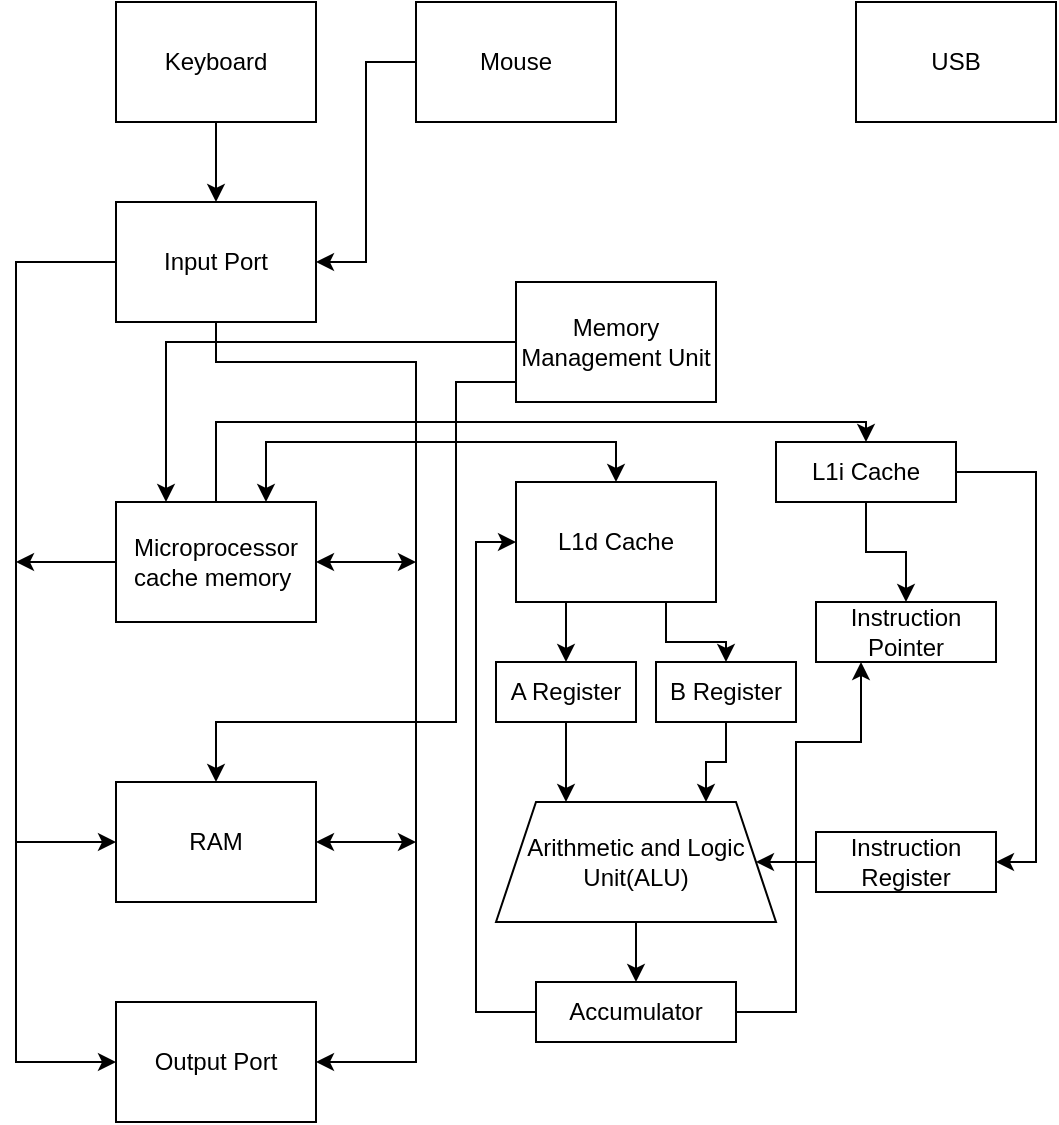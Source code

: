 <mxfile version="15.2.9" type="github"><diagram id="N70Tv98fFLS6fBOfF2Ph" name="Page-1"><mxGraphModel dx="1422" dy="762" grid="1" gridSize="10" guides="1" tooltips="1" connect="1" arrows="1" fold="1" page="1" pageScale="1" pageWidth="827" pageHeight="1169" math="0" shadow="0"><root><mxCell id="0"/><mxCell id="1" parent="0"/><mxCell id="Xjvaw3fP1DeQKOh4BndI-6" style="edgeStyle=orthogonalEdgeStyle;rounded=0;orthogonalLoop=1;jettySize=auto;html=1;entryX=0.5;entryY=0;entryDx=0;entryDy=0;" edge="1" parent="1" source="Xjvaw3fP1DeQKOh4BndI-1" target="Xjvaw3fP1DeQKOh4BndI-5"><mxGeometry relative="1" as="geometry"/></mxCell><mxCell id="Xjvaw3fP1DeQKOh4BndI-1" value="Keyboard" style="rounded=0;whiteSpace=wrap;html=1;" vertex="1" parent="1"><mxGeometry x="70" y="20" width="100" height="60" as="geometry"/></mxCell><mxCell id="Xjvaw3fP1DeQKOh4BndI-7" style="edgeStyle=orthogonalEdgeStyle;rounded=0;orthogonalLoop=1;jettySize=auto;html=1;entryX=1;entryY=0.5;entryDx=0;entryDy=0;" edge="1" parent="1" source="Xjvaw3fP1DeQKOh4BndI-2" target="Xjvaw3fP1DeQKOh4BndI-5"><mxGeometry relative="1" as="geometry"/></mxCell><mxCell id="Xjvaw3fP1DeQKOh4BndI-2" value="Mouse" style="rounded=0;whiteSpace=wrap;html=1;" vertex="1" parent="1"><mxGeometry x="220" y="20" width="100" height="60" as="geometry"/></mxCell><mxCell id="Xjvaw3fP1DeQKOh4BndI-3" value="USB" style="rounded=0;whiteSpace=wrap;html=1;" vertex="1" parent="1"><mxGeometry x="440" y="20" width="100" height="60" as="geometry"/></mxCell><mxCell id="Xjvaw3fP1DeQKOh4BndI-13" style="edgeStyle=orthogonalEdgeStyle;rounded=0;orthogonalLoop=1;jettySize=auto;html=1;exitX=0.5;exitY=1;exitDx=0;exitDy=0;entryX=1;entryY=0.5;entryDx=0;entryDy=0;" edge="1" parent="1" source="Xjvaw3fP1DeQKOh4BndI-5" target="Xjvaw3fP1DeQKOh4BndI-11"><mxGeometry relative="1" as="geometry"><mxPoint x="200" y="470" as="targetPoint"/><Array as="points"><mxPoint x="120" y="200"/><mxPoint x="220" y="200"/><mxPoint x="220" y="550"/></Array></mxGeometry></mxCell><mxCell id="Xjvaw3fP1DeQKOh4BndI-19" style="edgeStyle=orthogonalEdgeStyle;rounded=0;orthogonalLoop=1;jettySize=auto;html=1;entryX=0;entryY=0.5;entryDx=0;entryDy=0;" edge="1" parent="1" source="Xjvaw3fP1DeQKOh4BndI-5" target="Xjvaw3fP1DeQKOh4BndI-11"><mxGeometry relative="1" as="geometry"><mxPoint x="40" y="460" as="targetPoint"/><Array as="points"><mxPoint x="20" y="150"/><mxPoint x="20" y="550"/></Array></mxGeometry></mxCell><mxCell id="Xjvaw3fP1DeQKOh4BndI-5" value="Input Port" style="rounded=0;whiteSpace=wrap;html=1;" vertex="1" parent="1"><mxGeometry x="70" y="120" width="100" height="60" as="geometry"/></mxCell><mxCell id="Xjvaw3fP1DeQKOh4BndI-40" style="edgeStyle=orthogonalEdgeStyle;rounded=0;orthogonalLoop=1;jettySize=auto;html=1;entryX=0.5;entryY=0;entryDx=0;entryDy=0;" edge="1" parent="1" source="Xjvaw3fP1DeQKOh4BndI-9" target="Xjvaw3fP1DeQKOh4BndI-41"><mxGeometry relative="1" as="geometry"><mxPoint x="420" y="230" as="targetPoint"/><Array as="points"><mxPoint x="120" y="230"/><mxPoint x="445" y="230"/></Array></mxGeometry></mxCell><mxCell id="Xjvaw3fP1DeQKOh4BndI-9" value="Microprocessor cache memory&amp;nbsp;" style="rounded=0;whiteSpace=wrap;html=1;" vertex="1" parent="1"><mxGeometry x="70" y="270" width="100" height="60" as="geometry"/></mxCell><mxCell id="Xjvaw3fP1DeQKOh4BndI-10" value="RAM" style="rounded=0;whiteSpace=wrap;html=1;" vertex="1" parent="1"><mxGeometry x="70" y="410" width="100" height="60" as="geometry"/></mxCell><mxCell id="Xjvaw3fP1DeQKOh4BndI-11" value="Output Port" style="rounded=0;whiteSpace=wrap;html=1;" vertex="1" parent="1"><mxGeometry x="70" y="520" width="100" height="60" as="geometry"/></mxCell><mxCell id="Xjvaw3fP1DeQKOh4BndI-16" value="" style="endArrow=classic;startArrow=classic;html=1;exitX=1;exitY=0.5;exitDx=0;exitDy=0;" edge="1" parent="1" source="Xjvaw3fP1DeQKOh4BndI-9"><mxGeometry width="50" height="50" relative="1" as="geometry"><mxPoint x="170" y="300" as="sourcePoint"/><mxPoint x="220" y="300" as="targetPoint"/></mxGeometry></mxCell><mxCell id="Xjvaw3fP1DeQKOh4BndI-18" value="" style="endArrow=classic;startArrow=classic;html=1;exitX=1;exitY=0.5;exitDx=0;exitDy=0;" edge="1" parent="1" source="Xjvaw3fP1DeQKOh4BndI-10"><mxGeometry width="50" height="50" relative="1" as="geometry"><mxPoint x="170" y="390" as="sourcePoint"/><mxPoint x="220" y="440" as="targetPoint"/></mxGeometry></mxCell><mxCell id="Xjvaw3fP1DeQKOh4BndI-20" value="" style="endArrow=classic;html=1;exitX=0;exitY=0.5;exitDx=0;exitDy=0;" edge="1" parent="1" source="Xjvaw3fP1DeQKOh4BndI-9"><mxGeometry width="50" height="50" relative="1" as="geometry"><mxPoint x="-0.711" y="300" as="sourcePoint"/><mxPoint x="20" y="300" as="targetPoint"/></mxGeometry></mxCell><mxCell id="Xjvaw3fP1DeQKOh4BndI-21" value="" style="endArrow=classic;html=1;entryX=0;entryY=0.5;entryDx=0;entryDy=0;" edge="1" parent="1" target="Xjvaw3fP1DeQKOh4BndI-10"><mxGeometry width="50" height="50" relative="1" as="geometry"><mxPoint x="20" y="440" as="sourcePoint"/><mxPoint x="-0.711" y="340" as="targetPoint"/></mxGeometry></mxCell><mxCell id="Xjvaw3fP1DeQKOh4BndI-25" style="edgeStyle=orthogonalEdgeStyle;rounded=0;orthogonalLoop=1;jettySize=auto;html=1;entryX=0.5;entryY=0;entryDx=0;entryDy=0;" edge="1" parent="1" source="Xjvaw3fP1DeQKOh4BndI-22" target="Xjvaw3fP1DeQKOh4BndI-10"><mxGeometry relative="1" as="geometry"><Array as="points"><mxPoint x="240" y="210"/><mxPoint x="240" y="380"/><mxPoint x="120" y="380"/></Array></mxGeometry></mxCell><mxCell id="Xjvaw3fP1DeQKOh4BndI-39" style="edgeStyle=orthogonalEdgeStyle;rounded=0;orthogonalLoop=1;jettySize=auto;html=1;entryX=0.25;entryY=0;entryDx=0;entryDy=0;" edge="1" parent="1" source="Xjvaw3fP1DeQKOh4BndI-22" target="Xjvaw3fP1DeQKOh4BndI-9"><mxGeometry relative="1" as="geometry"/></mxCell><mxCell id="Xjvaw3fP1DeQKOh4BndI-22" value="Memory Management Unit" style="rounded=0;whiteSpace=wrap;html=1;" vertex="1" parent="1"><mxGeometry x="270" y="160" width="100" height="60" as="geometry"/></mxCell><mxCell id="Xjvaw3fP1DeQKOh4BndI-27" style="edgeStyle=orthogonalEdgeStyle;rounded=0;orthogonalLoop=1;jettySize=auto;html=1;exitX=0.25;exitY=1;exitDx=0;exitDy=0;entryX=0.5;entryY=0;entryDx=0;entryDy=0;" edge="1" parent="1" source="Xjvaw3fP1DeQKOh4BndI-23" target="Xjvaw3fP1DeQKOh4BndI-29"><mxGeometry relative="1" as="geometry"><mxPoint x="295" y="360" as="targetPoint"/></mxGeometry></mxCell><mxCell id="Xjvaw3fP1DeQKOh4BndI-31" style="edgeStyle=orthogonalEdgeStyle;rounded=0;orthogonalLoop=1;jettySize=auto;html=1;exitX=0.75;exitY=1;exitDx=0;exitDy=0;" edge="1" parent="1" source="Xjvaw3fP1DeQKOh4BndI-23" target="Xjvaw3fP1DeQKOh4BndI-30"><mxGeometry relative="1" as="geometry"/></mxCell><mxCell id="Xjvaw3fP1DeQKOh4BndI-23" value="L1d Cache" style="rounded=0;whiteSpace=wrap;html=1;" vertex="1" parent="1"><mxGeometry x="270" y="260" width="100" height="60" as="geometry"/></mxCell><mxCell id="Xjvaw3fP1DeQKOh4BndI-33" style="edgeStyle=orthogonalEdgeStyle;rounded=0;orthogonalLoop=1;jettySize=auto;html=1;entryX=0.25;entryY=0;entryDx=0;entryDy=0;" edge="1" parent="1" source="Xjvaw3fP1DeQKOh4BndI-29" target="Xjvaw3fP1DeQKOh4BndI-32"><mxGeometry relative="1" as="geometry"/></mxCell><mxCell id="Xjvaw3fP1DeQKOh4BndI-29" value="A Register" style="rounded=0;whiteSpace=wrap;html=1;" vertex="1" parent="1"><mxGeometry x="260" y="350" width="70" height="30" as="geometry"/></mxCell><mxCell id="Xjvaw3fP1DeQKOh4BndI-34" style="edgeStyle=orthogonalEdgeStyle;rounded=0;orthogonalLoop=1;jettySize=auto;html=1;entryX=0.75;entryY=0;entryDx=0;entryDy=0;" edge="1" parent="1" source="Xjvaw3fP1DeQKOh4BndI-30" target="Xjvaw3fP1DeQKOh4BndI-32"><mxGeometry relative="1" as="geometry"/></mxCell><mxCell id="Xjvaw3fP1DeQKOh4BndI-30" value="B Register" style="rounded=0;whiteSpace=wrap;html=1;" vertex="1" parent="1"><mxGeometry x="340" y="350" width="70" height="30" as="geometry"/></mxCell><mxCell id="Xjvaw3fP1DeQKOh4BndI-35" style="edgeStyle=orthogonalEdgeStyle;rounded=0;orthogonalLoop=1;jettySize=auto;html=1;entryX=0.5;entryY=0;entryDx=0;entryDy=0;" edge="1" parent="1" source="Xjvaw3fP1DeQKOh4BndI-32" target="Xjvaw3fP1DeQKOh4BndI-36"><mxGeometry relative="1" as="geometry"><mxPoint x="330" y="510" as="targetPoint"/></mxGeometry></mxCell><mxCell id="Xjvaw3fP1DeQKOh4BndI-32" value="Arithmetic and Logic Unit(ALU)" style="shape=trapezoid;perimeter=trapezoidPerimeter;whiteSpace=wrap;html=1;fixedSize=1;rotation=0;" vertex="1" parent="1"><mxGeometry x="260" y="420" width="140" height="60" as="geometry"/></mxCell><mxCell id="Xjvaw3fP1DeQKOh4BndI-48" style="edgeStyle=orthogonalEdgeStyle;rounded=0;orthogonalLoop=1;jettySize=auto;html=1;entryX=0.25;entryY=1;entryDx=0;entryDy=0;" edge="1" parent="1" source="Xjvaw3fP1DeQKOh4BndI-36" target="Xjvaw3fP1DeQKOh4BndI-45"><mxGeometry relative="1" as="geometry"><Array as="points"><mxPoint x="410" y="525"/><mxPoint x="410" y="390"/><mxPoint x="443" y="390"/></Array></mxGeometry></mxCell><mxCell id="Xjvaw3fP1DeQKOh4BndI-52" style="edgeStyle=orthogonalEdgeStyle;rounded=0;orthogonalLoop=1;jettySize=auto;html=1;entryX=0;entryY=0.5;entryDx=0;entryDy=0;" edge="1" parent="1" source="Xjvaw3fP1DeQKOh4BndI-36" target="Xjvaw3fP1DeQKOh4BndI-23"><mxGeometry relative="1" as="geometry"><Array as="points"><mxPoint x="250" y="525"/><mxPoint x="250" y="290"/></Array></mxGeometry></mxCell><mxCell id="Xjvaw3fP1DeQKOh4BndI-36" value="Accumulator" style="rounded=0;whiteSpace=wrap;html=1;" vertex="1" parent="1"><mxGeometry x="280" y="510" width="100" height="30" as="geometry"/></mxCell><mxCell id="Xjvaw3fP1DeQKOh4BndI-38" value="" style="endArrow=classic;startArrow=classic;html=1;entryX=0.75;entryY=0;entryDx=0;entryDy=0;rounded=0;" edge="1" parent="1" source="Xjvaw3fP1DeQKOh4BndI-23" target="Xjvaw3fP1DeQKOh4BndI-9"><mxGeometry width="50" height="50" relative="1" as="geometry"><mxPoint x="199.289" y="340" as="sourcePoint"/><mxPoint x="199.289" y="290" as="targetPoint"/><Array as="points"><mxPoint x="320" y="240"/><mxPoint x="145" y="240"/></Array></mxGeometry></mxCell><mxCell id="Xjvaw3fP1DeQKOh4BndI-44" style="edgeStyle=orthogonalEdgeStyle;rounded=0;orthogonalLoop=1;jettySize=auto;html=1;entryX=0.5;entryY=0;entryDx=0;entryDy=0;" edge="1" parent="1" source="Xjvaw3fP1DeQKOh4BndI-41" target="Xjvaw3fP1DeQKOh4BndI-45"><mxGeometry relative="1" as="geometry"><mxPoint x="445" y="330" as="targetPoint"/></mxGeometry></mxCell><mxCell id="Xjvaw3fP1DeQKOh4BndI-51" style="edgeStyle=orthogonalEdgeStyle;rounded=0;orthogonalLoop=1;jettySize=auto;html=1;entryX=1;entryY=0.5;entryDx=0;entryDy=0;" edge="1" parent="1" source="Xjvaw3fP1DeQKOh4BndI-41" target="Xjvaw3fP1DeQKOh4BndI-46"><mxGeometry relative="1" as="geometry"><Array as="points"><mxPoint x="530" y="255"/><mxPoint x="530" y="450"/></Array></mxGeometry></mxCell><mxCell id="Xjvaw3fP1DeQKOh4BndI-41" value="L1i Cache" style="rounded=0;whiteSpace=wrap;html=1;" vertex="1" parent="1"><mxGeometry x="400" y="240" width="90" height="30" as="geometry"/></mxCell><mxCell id="Xjvaw3fP1DeQKOh4BndI-45" value="Instruction Pointer" style="rounded=0;whiteSpace=wrap;html=1;" vertex="1" parent="1"><mxGeometry x="420" y="320" width="90" height="30" as="geometry"/></mxCell><mxCell id="Xjvaw3fP1DeQKOh4BndI-47" style="edgeStyle=orthogonalEdgeStyle;rounded=0;orthogonalLoop=1;jettySize=auto;html=1;entryX=1;entryY=0.5;entryDx=0;entryDy=0;" edge="1" parent="1" source="Xjvaw3fP1DeQKOh4BndI-46" target="Xjvaw3fP1DeQKOh4BndI-32"><mxGeometry relative="1" as="geometry"/></mxCell><mxCell id="Xjvaw3fP1DeQKOh4BndI-46" value="Instruction Register" style="rounded=0;whiteSpace=wrap;html=1;" vertex="1" parent="1"><mxGeometry x="420" y="435" width="90" height="30" as="geometry"/></mxCell></root></mxGraphModel></diagram></mxfile>